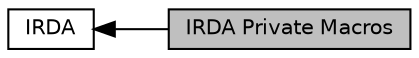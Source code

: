 digraph "IRDA Private Macros"
{
  edge [fontname="Helvetica",fontsize="10",labelfontname="Helvetica",labelfontsize="10"];
  node [fontname="Helvetica",fontsize="10",shape=record];
  rankdir=LR;
  Node0 [label="IRDA Private Macros",height=0.2,width=0.4,color="black", fillcolor="grey75", style="filled", fontcolor="black"];
  Node1 [label="IRDA",height=0.2,width=0.4,color="black", fillcolor="white", style="filled",URL="$group___i_r_d_a.html",tooltip="HAL IRDA module driver. "];
  Node1->Node0 [shape=plaintext, dir="back", style="solid"];
}
